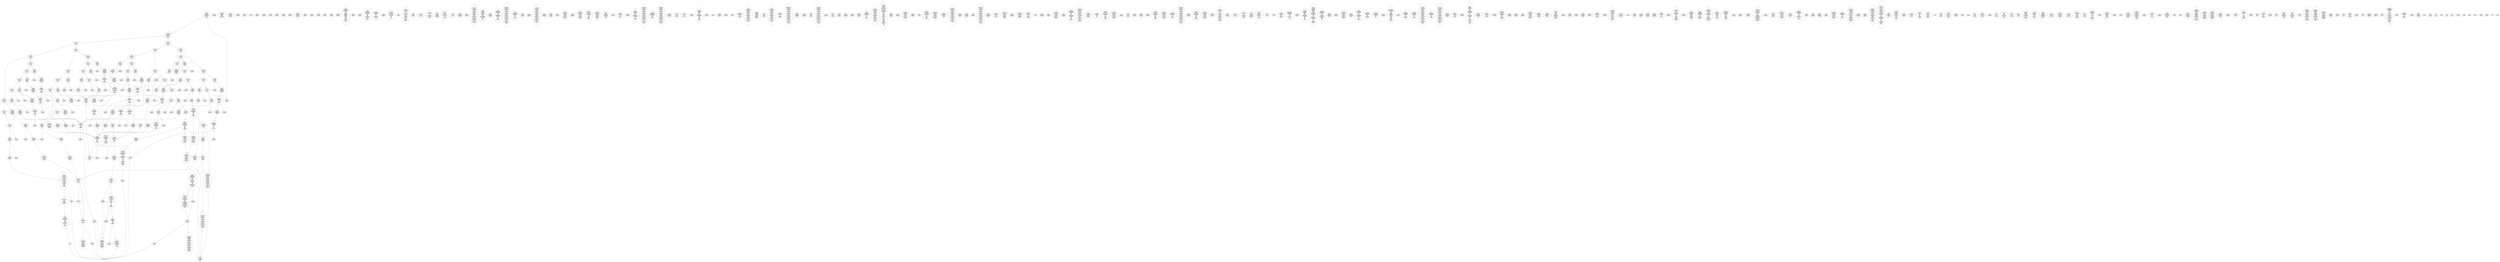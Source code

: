 /* Generated by GvGen v.1.0 (https://www.github.com/stricaud/gvgen) */

digraph G {
compound=true;
   node1 [label="[anywhere]"];
   node2 [label="# 0x0
PUSHX Data
PUSHX Data
MSTORE
PUSHX LogicData
CALLDATASIZE
LT
PUSHX Data
JUMPI
"];
   node3 [label="# 0xd
PUSHX Data
CALLDATALOAD
PUSHX BitData
SHR
PUSHX LogicData
GT
PUSHX Data
JUMPI
"];
   node4 [label="# 0x1e
PUSHX LogicData
GT
PUSHX Data
JUMPI
"];
   node5 [label="# 0x29
PUSHX LogicData
GT
PUSHX Data
JUMPI
"];
   node6 [label="# 0x34
PUSHX LogicData
EQ
PUSHX Data
JUMPI
"];
   node7 [label="# 0x3f
PUSHX LogicData
EQ
PUSHX Data
JUMPI
"];
   node8 [label="# 0x4a
PUSHX LogicData
EQ
PUSHX Data
JUMPI
"];
   node9 [label="# 0x55
PUSHX LogicData
EQ
PUSHX Data
JUMPI
"];
   node10 [label="# 0x60
PUSHX Data
REVERT
"];
   node11 [label="# 0x64
JUMPDEST
PUSHX LogicData
EQ
PUSHX Data
JUMPI
"];
   node12 [label="# 0x70
PUSHX LogicData
EQ
PUSHX Data
JUMPI
"];
   node13 [label="# 0x7b
PUSHX LogicData
EQ
PUSHX Data
JUMPI
"];
   node14 [label="# 0x86
PUSHX LogicData
EQ
PUSHX Data
JUMPI
"];
   node15 [label="# 0x91
PUSHX Data
REVERT
"];
   node16 [label="# 0x95
JUMPDEST
PUSHX LogicData
GT
PUSHX Data
JUMPI
"];
   node17 [label="# 0xa1
PUSHX LogicData
EQ
PUSHX Data
JUMPI
"];
   node18 [label="# 0xac
PUSHX LogicData
EQ
PUSHX Data
JUMPI
"];
   node19 [label="# 0xb7
PUSHX LogicData
EQ
PUSHX Data
JUMPI
"];
   node20 [label="# 0xc2
PUSHX LogicData
EQ
PUSHX Data
JUMPI
"];
   node21 [label="# 0xcd
PUSHX Data
REVERT
"];
   node22 [label="# 0xd1
JUMPDEST
PUSHX LogicData
EQ
PUSHX Data
JUMPI
"];
   node23 [label="# 0xdd
PUSHX LogicData
EQ
PUSHX Data
JUMPI
"];
   node24 [label="# 0xe8
PUSHX LogicData
EQ
PUSHX Data
JUMPI
"];
   node25 [label="# 0xf3
PUSHX Data
REVERT
"];
   node26 [label="# 0xf7
JUMPDEST
PUSHX LogicData
GT
PUSHX Data
JUMPI
"];
   node27 [label="# 0x103
PUSHX LogicData
GT
PUSHX Data
JUMPI
"];
   node28 [label="# 0x10e
PUSHX LogicData
EQ
PUSHX Data
JUMPI
"];
   node29 [label="# 0x119
PUSHX LogicData
EQ
PUSHX Data
JUMPI
"];
   node30 [label="# 0x124
PUSHX LogicData
EQ
PUSHX Data
JUMPI
"];
   node31 [label="# 0x12f
PUSHX LogicData
EQ
PUSHX Data
JUMPI
"];
   node32 [label="# 0x13a
PUSHX Data
REVERT
"];
   node33 [label="# 0x13e
JUMPDEST
PUSHX LogicData
EQ
PUSHX Data
JUMPI
"];
   node34 [label="# 0x14a
PUSHX LogicData
EQ
PUSHX Data
JUMPI
"];
   node35 [label="# 0x155
PUSHX LogicData
EQ
PUSHX Data
JUMPI
"];
   node36 [label="# 0x160
PUSHX Data
REVERT
"];
   node37 [label="# 0x164
JUMPDEST
PUSHX LogicData
GT
PUSHX Data
JUMPI
"];
   node38 [label="# 0x170
PUSHX LogicData
EQ
PUSHX Data
JUMPI
"];
   node39 [label="# 0x17b
PUSHX LogicData
EQ
PUSHX Data
JUMPI
"];
   node40 [label="# 0x186
PUSHX LogicData
EQ
PUSHX Data
JUMPI
"];
   node41 [label="# 0x191
PUSHX LogicData
EQ
PUSHX Data
JUMPI
"];
   node42 [label="# 0x19c
PUSHX Data
REVERT
"];
   node43 [label="# 0x1a0
JUMPDEST
PUSHX LogicData
EQ
PUSHX Data
JUMPI
"];
   node44 [label="# 0x1ac
PUSHX LogicData
EQ
PUSHX Data
JUMPI
"];
   node45 [label="# 0x1b7
PUSHX LogicData
EQ
PUSHX Data
JUMPI
"];
   node46 [label="# 0x1c2
JUMPDEST
PUSHX Data
REVERT
"];
   node47 [label="# 0x1c7
JUMPDEST
CALLVALUE
ISZERO
PUSHX Data
JUMPI
"];
   node48 [label="# 0x1cf
PUSHX Data
REVERT
"];
   node49 [label="# 0x1d3
JUMPDEST
PUSHX Data
PUSHX Data
CALLDATASIZE
PUSHX Data
PUSHX Data
JUMP
"];
   node50 [label="# 0x1e2
JUMPDEST
PUSHX Data
JUMP
"];
   node51 [label="# 0x1e7
JUMPDEST
PUSHX MemData
MLOAD
ISZERO
ISZERO
MSTORE
PUSHX ArithData
ADD
"];
   node52 [label="# 0x1f3
JUMPDEST
PUSHX MemData
MLOAD
SUB
RETURN
"];
   node53 [label="# 0x1fc
JUMPDEST
CALLVALUE
ISZERO
PUSHX Data
JUMPI
"];
   node54 [label="# 0x204
PUSHX Data
REVERT
"];
   node55 [label="# 0x208
JUMPDEST
PUSHX Data
PUSHX Data
JUMP
"];
   node56 [label="# 0x211
JUMPDEST
PUSHX MemData
MLOAD
PUSHX Data
PUSHX Data
JUMP
"];
   node57 [label="# 0x21e
JUMPDEST
CALLVALUE
ISZERO
PUSHX Data
JUMPI
"];
   node58 [label="# 0x226
PUSHX Data
REVERT
"];
   node59 [label="# 0x22a
JUMPDEST
PUSHX Data
PUSHX Data
CALLDATASIZE
PUSHX Data
PUSHX Data
JUMP
"];
   node60 [label="# 0x239
JUMPDEST
PUSHX Data
JUMP
"];
   node61 [label="# 0x23e
JUMPDEST
PUSHX MemData
MLOAD
PUSHX ArithData
PUSHX BitData
PUSHX BitData
SHL
SUB
AND
MSTORE
PUSHX ArithData
ADD
PUSHX Data
JUMP
"];
   node62 [label="# 0x256
JUMPDEST
CALLVALUE
ISZERO
PUSHX Data
JUMPI
"];
   node63 [label="# 0x25e
PUSHX Data
REVERT
"];
   node64 [label="# 0x262
JUMPDEST
PUSHX Data
PUSHX Data
CALLDATASIZE
PUSHX Data
PUSHX Data
JUMP
"];
   node65 [label="# 0x271
JUMPDEST
PUSHX Data
JUMP
"];
   node66 [label="# 0x276
JUMPDEST
STOP
"];
   node67 [label="# 0x278
JUMPDEST
CALLVALUE
ISZERO
PUSHX Data
JUMPI
"];
   node68 [label="# 0x280
PUSHX Data
REVERT
"];
   node69 [label="# 0x284
JUMPDEST
PUSHX StorData
SLOAD
"];
   node70 [label="# 0x289
JUMPDEST
PUSHX MemData
MLOAD
MSTORE
PUSHX ArithData
ADD
PUSHX Data
JUMP
"];
   node71 [label="# 0x297
JUMPDEST
CALLVALUE
ISZERO
PUSHX Data
JUMPI
"];
   node72 [label="# 0x29f
PUSHX Data
REVERT
"];
   node73 [label="# 0x2a3
JUMPDEST
PUSHX Data
PUSHX Data
CALLDATASIZE
PUSHX Data
PUSHX Data
JUMP
"];
   node74 [label="# 0x2b2
JUMPDEST
PUSHX Data
JUMP
"];
   node75 [label="# 0x2b7
JUMPDEST
CALLVALUE
ISZERO
PUSHX Data
JUMPI
"];
   node76 [label="# 0x2bf
PUSHX Data
REVERT
"];
   node77 [label="# 0x2c3
JUMPDEST
PUSHX Data
PUSHX Data
JUMP
"];
   node78 [label="# 0x2cc
JUMPDEST
CALLVALUE
ISZERO
PUSHX Data
JUMPI
"];
   node79 [label="# 0x2d4
PUSHX Data
REVERT
"];
   node80 [label="# 0x2d8
JUMPDEST
PUSHX Data
PUSHX StorData
SLOAD
JUMP
"];
   node81 [label="# 0x2e2
JUMPDEST
CALLVALUE
ISZERO
PUSHX Data
JUMPI
"];
   node82 [label="# 0x2ea
PUSHX Data
REVERT
"];
   node83 [label="# 0x2ee
JUMPDEST
PUSHX Data
PUSHX Data
CALLDATASIZE
PUSHX Data
PUSHX Data
JUMP
"];
   node84 [label="# 0x2fd
JUMPDEST
PUSHX Data
JUMP
"];
   node85 [label="# 0x302
JUMPDEST
CALLVALUE
ISZERO
PUSHX Data
JUMPI
"];
   node86 [label="# 0x30a
PUSHX Data
REVERT
"];
   node87 [label="# 0x30e
JUMPDEST
PUSHX Data
PUSHX Data
CALLDATASIZE
PUSHX Data
PUSHX Data
JUMP
"];
   node88 [label="# 0x31d
JUMPDEST
PUSHX Data
JUMP
"];
   node89 [label="# 0x322
JUMPDEST
CALLVALUE
ISZERO
PUSHX Data
JUMPI
"];
   node90 [label="# 0x32a
PUSHX Data
REVERT
"];
   node91 [label="# 0x32e
JUMPDEST
PUSHX Data
PUSHX Data
CALLDATASIZE
PUSHX Data
PUSHX Data
JUMP
"];
   node92 [label="# 0x33d
JUMPDEST
PUSHX Data
JUMP
"];
   node93 [label="# 0x342
JUMPDEST
CALLVALUE
ISZERO
PUSHX Data
JUMPI
"];
   node94 [label="# 0x34a
PUSHX Data
REVERT
"];
   node95 [label="# 0x34e
JUMPDEST
PUSHX Data
PUSHX Data
CALLDATASIZE
PUSHX Data
PUSHX Data
JUMP
"];
   node96 [label="# 0x35d
JUMPDEST
PUSHX Data
JUMP
"];
   node97 [label="# 0x362
JUMPDEST
CALLVALUE
ISZERO
PUSHX Data
JUMPI
"];
   node98 [label="# 0x36a
PUSHX Data
REVERT
"];
   node99 [label="# 0x36e
JUMPDEST
PUSHX Data
PUSHX Data
JUMP
"];
   node100 [label="# 0x377
JUMPDEST
CALLVALUE
ISZERO
PUSHX Data
JUMPI
"];
   node101 [label="# 0x37f
PUSHX Data
REVERT
"];
   node102 [label="# 0x383
JUMPDEST
PUSHX StorData
SLOAD
PUSHX ArithData
PUSHX BitData
PUSHX BitData
SHL
SUB
AND
PUSHX Data
JUMP
"];
   node103 [label="# 0x395
JUMPDEST
PUSHX Data
PUSHX Data
CALLDATASIZE
PUSHX Data
PUSHX Data
JUMP
"];
   node104 [label="# 0x3a3
JUMPDEST
PUSHX Data
JUMP
"];
   node105 [label="# 0x3a8
JUMPDEST
CALLVALUE
ISZERO
PUSHX Data
JUMPI
"];
   node106 [label="# 0x3b0
PUSHX Data
REVERT
"];
   node107 [label="# 0x3b4
JUMPDEST
PUSHX Data
PUSHX Data
JUMP
"];
   node108 [label="# 0x3bd
JUMPDEST
CALLVALUE
ISZERO
PUSHX Data
JUMPI
"];
   node109 [label="# 0x3c5
PUSHX Data
REVERT
"];
   node110 [label="# 0x3c9
JUMPDEST
PUSHX Data
PUSHX Data
JUMP
"];
   node111 [label="# 0x3d2
JUMPDEST
PUSHX MemData
MLOAD
PUSHX Data
PUSHX Data
JUMP
"];
   node112 [label="# 0x3df
JUMPDEST
CALLVALUE
ISZERO
PUSHX Data
JUMPI
"];
   node113 [label="# 0x3e7
PUSHX Data
REVERT
"];
   node114 [label="# 0x3eb
JUMPDEST
PUSHX Data
PUSHX Data
CALLDATASIZE
PUSHX Data
PUSHX Data
JUMP
"];
   node115 [label="# 0x3fa
JUMPDEST
PUSHX Data
JUMP
"];
   node116 [label="# 0x3ff
JUMPDEST
CALLVALUE
ISZERO
PUSHX Data
JUMPI
"];
   node117 [label="# 0x407
PUSHX Data
REVERT
"];
   node118 [label="# 0x40b
JUMPDEST
PUSHX Data
PUSHX Data
CALLDATASIZE
PUSHX Data
PUSHX Data
JUMP
"];
   node119 [label="# 0x41a
JUMPDEST
PUSHX Data
JUMP
"];
   node120 [label="# 0x41f
JUMPDEST
CALLVALUE
ISZERO
PUSHX Data
JUMPI
"];
   node121 [label="# 0x427
PUSHX Data
REVERT
"];
   node122 [label="# 0x42b
JUMPDEST
PUSHX Data
PUSHX Data
CALLDATASIZE
PUSHX Data
PUSHX Data
JUMP
"];
   node123 [label="# 0x43a
JUMPDEST
PUSHX Data
JUMP
"];
   node124 [label="# 0x43f
JUMPDEST
CALLVALUE
ISZERO
PUSHX Data
JUMPI
"];
   node125 [label="# 0x447
PUSHX Data
REVERT
"];
   node126 [label="# 0x44b
JUMPDEST
PUSHX Data
PUSHX Data
CALLDATASIZE
PUSHX Data
PUSHX Data
JUMP
"];
   node127 [label="# 0x45a
JUMPDEST
PUSHX Data
JUMP
"];
   node128 [label="# 0x45f
JUMPDEST
CALLVALUE
ISZERO
PUSHX Data
JUMPI
"];
   node129 [label="# 0x467
PUSHX Data
REVERT
"];
   node130 [label="# 0x46b
JUMPDEST
PUSHX Data
PUSHX Data
CALLDATASIZE
PUSHX Data
PUSHX Data
JUMP
"];
   node131 [label="# 0x47a
JUMPDEST
PUSHX Data
JUMP
"];
   node132 [label="# 0x47f
JUMPDEST
CALLVALUE
ISZERO
PUSHX Data
JUMPI
"];
   node133 [label="# 0x487
PUSHX Data
REVERT
"];
   node134 [label="# 0x48b
JUMPDEST
PUSHX Data
PUSHX Data
CALLDATASIZE
PUSHX Data
PUSHX Data
JUMP
"];
   node135 [label="# 0x49a
JUMPDEST
PUSHX Data
JUMP
"];
   node136 [label="# 0x49f
JUMPDEST
CALLVALUE
ISZERO
PUSHX Data
JUMPI
"];
   node137 [label="# 0x4a7
PUSHX Data
REVERT
"];
   node138 [label="# 0x4ab
JUMPDEST
PUSHX Data
PUSHX StorData
SLOAD
JUMP
"];
   node139 [label="# 0x4b5
JUMPDEST
CALLVALUE
ISZERO
PUSHX Data
JUMPI
"];
   node140 [label="# 0x4bd
PUSHX Data
REVERT
"];
   node141 [label="# 0x4c1
JUMPDEST
PUSHX Data
PUSHX Data
CALLDATASIZE
PUSHX Data
PUSHX Data
JUMP
"];
   node142 [label="# 0x4d0
JUMPDEST
PUSHX ArithData
PUSHX BitData
PUSHX BitData
SHL
SUB
AND
PUSHX Data
MSTORE
PUSHX Data
PUSHX Data
MSTORE
PUSHX Data
SHA3
AND
MSTORE
MSTORE
SHA3
SLOAD
PUSHX BitData
AND
JUMP
"];
   node143 [label="# 0x4fe
JUMPDEST
CALLVALUE
ISZERO
PUSHX Data
JUMPI
"];
   node144 [label="# 0x506
PUSHX Data
REVERT
"];
   node145 [label="# 0x50a
JUMPDEST
PUSHX Data
PUSHX Data
JUMP
"];
   node146 [label="# 0x514
JUMPDEST
CALLVALUE
ISZERO
PUSHX Data
JUMPI
"];
   node147 [label="# 0x51c
PUSHX Data
REVERT
"];
   node148 [label="# 0x520
JUMPDEST
PUSHX Data
PUSHX Data
CALLDATASIZE
PUSHX Data
PUSHX Data
JUMP
"];
   node149 [label="# 0x52f
JUMPDEST
PUSHX Data
JUMP
"];
   node150 [label="# 0x534
JUMPDEST
CALLVALUE
ISZERO
PUSHX Data
JUMPI
"];
   node151 [label="# 0x53c
PUSHX Data
REVERT
"];
   node152 [label="# 0x540
JUMPDEST
PUSHX Data
PUSHX Data
CALLDATASIZE
PUSHX Data
PUSHX Data
JUMP
"];
   node153 [label="# 0x54f
JUMPDEST
PUSHX Data
JUMP
"];
   node154 [label="# 0x554
JUMPDEST
CALLVALUE
ISZERO
PUSHX Data
JUMPI
"];
   node155 [label="# 0x55c
PUSHX Data
REVERT
"];
   node156 [label="# 0x560
JUMPDEST
PUSHX Data
PUSHX Data
JUMP
"];
   node157 [label="# 0x569
JUMPDEST
PUSHX Data
PUSHX ArithData
PUSHX BitData
PUSHX BitData
SHL
SUB
NOT
AND
PUSHX BitData
PUSHX BitData
SHL
EQ
PUSHX Data
JUMPI
"];
   node158 [label="# 0x585
PUSHX ArithData
PUSHX BitData
PUSHX BitData
SHL
SUB
NOT
AND
PUSHX BitData
PUSHX BitData
SHL
EQ
"];
   node159 [label="# 0x59a
JUMPDEST
PUSHX Data
JUMPI
"];
   node160 [label="# 0x5a0
PUSHX BitData
PUSHX BitData
SHL
PUSHX ArithData
PUSHX BitData
PUSHX BitData
SHL
SUB
NOT
AND
EQ
"];
   node161 [label="# 0x5b5
JUMPDEST
JUMP
"];
   node162 [label="# 0x5bb
JUMPDEST
PUSHX Data
PUSHX StorData
SLOAD
PUSHX Data
PUSHX Data
JUMP
"];
   node163 [label="# 0x5ca
JUMPDEST
PUSHX ArithData
ADD
PUSHX ArithData
DIV
MUL
PUSHX ArithData
ADD
PUSHX MemData
MLOAD
ADD
PUSHX Data
MSTORE
MSTORE
PUSHX ArithData
ADD
SLOAD
PUSHX Data
PUSHX Data
JUMP
"];
   node164 [label="# 0x5f6
JUMPDEST
ISZERO
PUSHX Data
JUMPI
"];
   node165 [label="# 0x5fd
PUSHX LogicData
LT
PUSHX Data
JUMPI
"];
   node166 [label="# 0x605
PUSHX ArithData
SLOAD
DIV
MUL
MSTORE
PUSHX ArithData
ADD
PUSHX Data
JUMP
"];
   node167 [label="# 0x618
JUMPDEST
ADD
PUSHX Data
MSTORE
PUSHX Data
PUSHX Data
SHA3
"];
   node168 [label="# 0x626
JUMPDEST
SLOAD
MSTORE
PUSHX ArithData
ADD
PUSHX ArithData
ADD
GT
PUSHX Data
JUMPI
"];
   node169 [label="# 0x63a
SUB
PUSHX BitData
AND
ADD
"];
   node170 [label="# 0x643
JUMPDEST
JUMP
"];
   node171 [label="# 0x64d
JUMPDEST
PUSHX Data
PUSHX Data
PUSHX Data
JUMP
"];
   node172 [label="# 0x658
JUMPDEST
PUSHX Data
JUMPI
"];
   node173 [label="# 0x65d
PUSHX MemData
MLOAD
PUSHX BitData
PUSHX BitData
SHL
MSTORE
PUSHX Data
PUSHX ArithData
ADD
MSTORE
PUSHX Data
PUSHX ArithData
ADD
MSTORE
PUSHX Data
PUSHX ArithData
ADD
MSTORE
PUSHX BitData
PUSHX BitData
SHL
PUSHX ArithData
ADD
MSTORE
PUSHX ArithData
ADD
"];
   node174 [label="# 0x6b5
JUMPDEST
PUSHX MemData
MLOAD
SUB
REVERT
"];
   node175 [label="# 0x6be
JUMPDEST
PUSHX Data
MSTORE
PUSHX Data
PUSHX Data
MSTORE
PUSHX Data
SHA3
SLOAD
PUSHX ArithData
PUSHX BitData
PUSHX BitData
SHL
SUB
AND
JUMP
"];
   node176 [label="# 0x6da
JUMPDEST
PUSHX Data
PUSHX Data
PUSHX Data
JUMP
"];
   node177 [label="# 0x6e5
JUMPDEST
PUSHX ArithData
PUSHX BitData
PUSHX BitData
SHL
SUB
AND
PUSHX ArithData
PUSHX BitData
PUSHX BitData
SHL
SUB
AND
SUB
PUSHX Data
JUMPI
"];
   node178 [label="# 0x701
PUSHX MemData
MLOAD
PUSHX BitData
PUSHX BitData
SHL
MSTORE
PUSHX Data
PUSHX ArithData
ADD
MSTORE
PUSHX Data
PUSHX ArithData
ADD
MSTORE
PUSHX Data
PUSHX ArithData
ADD
MSTORE
PUSHX BitData
PUSHX BitData
SHL
PUSHX ArithData
ADD
MSTORE
PUSHX ArithData
ADD
PUSHX Data
JUMP
"];
   node179 [label="# 0x752
JUMPDEST
CALLER
PUSHX ArithData
PUSHX BitData
PUSHX BitData
SHL
SUB
AND
EQ
PUSHX Data
JUMPI
"];
   node180 [label="# 0x764
PUSHX Data
CALLER
PUSHX Data
JUMP
"];
   node181 [label="# 0x76e
JUMPDEST
PUSHX Data
JUMPI
"];
   node182 [label="# 0x773
PUSHX MemData
MLOAD
PUSHX BitData
PUSHX BitData
SHL
MSTORE
PUSHX Data
PUSHX ArithData
ADD
MSTORE
PUSHX Data
PUSHX ArithData
ADD
MSTORE
PUSHX Data
PUSHX ArithData
ADD
MSTORE
PUSHX Data
PUSHX ArithData
ADD
MSTORE
PUSHX ArithData
ADD
PUSHX Data
JUMP
"];
   node183 [label="# 0x7e0
JUMPDEST
PUSHX Data
PUSHX Data
JUMP
"];
   node184 [label="# 0x7ea
JUMPDEST
JUMP
"];
   node185 [label="# 0x7ef
JUMPDEST
PUSHX Data
CALLER
PUSHX Data
JUMP
"];
   node186 [label="# 0x7f9
JUMPDEST
PUSHX Data
JUMPI
"];
   node187 [label="# 0x7fe
PUSHX MemData
MLOAD
PUSHX BitData
PUSHX BitData
SHL
MSTORE
PUSHX ArithData
ADD
PUSHX Data
PUSHX Data
JUMP
"];
   node188 [label="# 0x815
JUMPDEST
PUSHX Data
PUSHX Data
JUMP
"];
   node189 [label="# 0x820
JUMPDEST
PUSHX StorData
SLOAD
PUSHX ArithData
PUSHX BitData
PUSHX BitData
SHL
SUB
AND
CALLER
EQ
PUSHX Data
JUMPI
"];
   node190 [label="# 0x833
PUSHX MemData
MLOAD
PUSHX BitData
PUSHX BitData
SHL
MSTORE
PUSHX ArithData
ADD
PUSHX Data
PUSHX Data
JUMP
"];
   node191 [label="# 0x84a
JUMPDEST
PUSHX LogicData
SELFBALANCE
GT
PUSHX Data
JUMPI
"];
   node192 [label="# 0x853
PUSHX MemData
MLOAD
PUSHX BitData
PUSHX BitData
SHL
MSTORE
PUSHX Data
PUSHX ArithData
ADD
MSTORE
PUSHX Data
PUSHX ArithData
ADD
MSTORE
PUSHX BitData
PUSHX BitData
SHL
PUSHX ArithData
ADD
MSTORE
PUSHX ArithData
ADD
PUSHX Data
JUMP
"];
   node193 [label="# 0x891
JUMPDEST
PUSHX Data
CALLER
SELFBALANCE
PUSHX Data
JUMP
"];
   node194 [label="# 0x89b
JUMPDEST
JUMP
"];
   node195 [label="# 0x89d
JUMPDEST
PUSHX Data
PUSHX MemData
MLOAD
PUSHX ArithData
ADD
PUSHX Data
MSTORE
PUSHX Data
MSTORE
PUSHX Data
JUMP
"];
   node196 [label="# 0x8b8
JUMPDEST
PUSHX StorData
SLOAD
PUSHX ArithData
PUSHX BitData
PUSHX BitData
SHL
SUB
AND
CALLER
EQ
PUSHX Data
JUMPI
"];
   node197 [label="# 0x8cb
PUSHX MemData
MLOAD
PUSHX BitData
PUSHX BitData
SHL
MSTORE
PUSHX ArithData
ADD
PUSHX Data
PUSHX Data
JUMP
"];
   node198 [label="# 0x8e2
JUMPDEST
MLOAD
PUSHX Data
PUSHX Data
PUSHX ArithData
ADD
PUSHX Data
JUMP
"];
   node199 [label="# 0x8f5
JUMPDEST
JUMP
"];
   node200 [label="# 0x8f9
JUMPDEST
PUSHX Data
PUSHX StorData
SLOAD
LT
PUSHX Data
JUMPI
"];
   node201 [label="# 0x908
PUSHX Data
PUSHX Data
JUMP
"];
   node202 [label="# 0x90f
JUMPDEST
PUSHX Data
MSTORE
PUSHX Data
SHA3
ADD
SLOAD
PUSHX ArithData
PUSHX BitData
PUSHX BitData
SHL
SUB
AND
PUSHX Data
JUMPI
"];
   node203 [label="# 0x92c
PUSHX MemData
MLOAD
PUSHX BitData
PUSHX BitData
SHL
MSTORE
PUSHX Data
PUSHX ArithData
ADD
MSTORE
PUSHX Data
PUSHX ArithData
ADD
MSTORE
PUSHX Data
PUSHX ArithData
ADD
MSTORE
PUSHX BitData
PUSHX BitData
SHL
PUSHX ArithData
ADD
MSTORE
PUSHX ArithData
ADD
PUSHX Data
JUMP
"];
   node204 [label="# 0x985
JUMPDEST
PUSHX Data
PUSHX ArithData
PUSHX BitData
PUSHX BitData
SHL
SUB
AND
PUSHX Data
JUMPI
"];
   node205 [label="# 0x996
PUSHX MemData
MLOAD
PUSHX BitData
PUSHX BitData
SHL
MSTORE
PUSHX Data
PUSHX ArithData
ADD
MSTORE
PUSHX Data
PUSHX ArithData
ADD
MSTORE
PUSHX Data
PUSHX ArithData
ADD
MSTORE
PUSHX BitData
PUSHX BitData
SHL
PUSHX ArithData
ADD
MSTORE
PUSHX ArithData
ADD
PUSHX Data
JUMP
"];
   node206 [label="# 0x9f0
JUMPDEST
PUSHX StorData
SLOAD
PUSHX Data
"];
   node207 [label="# 0x9f8
JUMPDEST
LT
ISZERO
PUSHX Data
JUMPI
"];
   node208 [label="# 0xa01
PUSHX StorData
SLOAD
LT
PUSHX Data
JUMPI
"];
   node209 [label="# 0xa0c
PUSHX Data
PUSHX Data
JUMP
"];
   node210 [label="# 0xa13
JUMPDEST
PUSHX Data
MSTORE
PUSHX Data
SHA3
ADD
SLOAD
PUSHX ArithData
PUSHX BitData
PUSHX BitData
SHL
SUB
AND
AND
SUB
PUSHX Data
JUMPI
"];
   node211 [label="# 0xa33
PUSHX Data
PUSHX Data
JUMP
"];
   node212 [label="# 0xa3b
JUMPDEST
"];
   node213 [label="# 0xa3e
JUMPDEST
PUSHX Data
PUSHX Data
JUMP
"];
   node214 [label="# 0xa47
JUMPDEST
PUSHX Data
JUMP
"];
   node215 [label="# 0xa4e
JUMPDEST
JUMP
"];
   node216 [label="# 0xa57
JUMPDEST
PUSHX StorData
SLOAD
PUSHX ArithData
PUSHX BitData
PUSHX BitData
SHL
SUB
AND
CALLER
EQ
PUSHX Data
JUMPI
"];
   node217 [label="# 0xa6a
PUSHX MemData
MLOAD
PUSHX BitData
PUSHX BitData
SHL
MSTORE
PUSHX ArithData
ADD
PUSHX Data
PUSHX Data
JUMP
"];
   node218 [label="# 0xa81
JUMPDEST
PUSHX Data
PUSHX Data
PUSHX Data
JUMP
"];
   node219 [label="# 0xa8b
JUMPDEST
PUSHX ArithData
PUSHX StorData
SLOAD
SUB
PUSHX Data
JUMPI
"];
   node220 [label="# 0xa96
PUSHX MemData
MLOAD
PUSHX BitData
PUSHX BitData
SHL
MSTORE
PUSHX Data
PUSHX ArithData
ADD
MSTORE
PUSHX Data
PUSHX ArithData
ADD
MSTORE
PUSHX Data
PUSHX ArithData
ADD
MSTORE
PUSHX ArithData
ADD
PUSHX Data
JUMP
"];
   node221 [label="# 0xadd
JUMPDEST
PUSHX Data
PUSHX Data
SSTORE
PUSHX StorData
SLOAD
CALLVALUE
PUSHX Data
PUSHX Data
JUMP
"];
   node222 [label="# 0xaf2
JUMPDEST
GT
ISZERO
PUSHX Data
JUMPI
"];
   node223 [label="# 0xaf9
PUSHX MemData
MLOAD
PUSHX BitData
PUSHX BitData
SHL
MSTORE
PUSHX Data
PUSHX ArithData
ADD
MSTORE
PUSHX Data
PUSHX ArithData
ADD
MSTORE
PUSHX Data
PUSHX ArithData
ADD
MSTORE
PUSHX ArithData
ADD
PUSHX Data
JUMP
"];
   node224 [label="# 0xb40
JUMPDEST
PUSHX StorData
SLOAD
GT
ISZERO
PUSHX Data
JUMPI
"];
   node225 [label="# 0xb4b
PUSHX MemData
MLOAD
PUSHX BitData
PUSHX BitData
SHL
MSTORE
PUSHX Data
PUSHX ArithData
ADD
MSTORE
PUSHX Data
PUSHX ArithData
ADD
MSTORE
PUSHX Data
PUSHX ArithData
ADD
MSTORE
PUSHX BitData
PUSHX BitData
SHL
PUSHX ArithData
ADD
MSTORE
PUSHX ArithData
ADD
PUSHX Data
JUMP
"];
   node226 [label="# 0xba4
JUMPDEST
PUSHX Data
PUSHX Data
PUSHX StorData
SLOAD
JUMP
"];
   node227 [label="# 0xbb1
JUMPDEST
PUSHX Data
PUSHX Data
JUMP
"];
   node228 [label="# 0xbbb
JUMPDEST
GT
ISZERO
PUSHX Data
JUMPI
"];
   node229 [label="# 0xbc2
PUSHX MemData
MLOAD
PUSHX BitData
PUSHX BitData
SHL
MSTORE
PUSHX Data
PUSHX ArithData
ADD
MSTORE
PUSHX Data
PUSHX ArithData
ADD
MSTORE
PUSHX Data
PUSHX ArithData
ADD
MSTORE
PUSHX BitData
PUSHX BitData
SHL
PUSHX ArithData
ADD
MSTORE
PUSHX ArithData
ADD
PUSHX Data
JUMP
"];
   node230 [label="# 0xc1b
JUMPDEST
PUSHX Data
"];
   node231 [label="# 0xc1e
JUMPDEST
LT
ISZERO
PUSHX Data
JUMPI
"];
   node232 [label="# 0xc27
PUSHX Data
CALLER
PUSHX Data
JUMP
"];
   node233 [label="# 0xc2f
JUMPDEST
PUSHX Data
PUSHX Data
JUMP
"];
   node234 [label="# 0xc39
JUMPDEST
PUSHX Data
JUMP
"];
   node235 [label="# 0xc41
JUMPDEST
PUSHX Data
PUSHX Data
SSTORE
JUMP
"];
   node236 [label="# 0xc4a
JUMPDEST
PUSHX Data
PUSHX StorData
SLOAD
PUSHX Data
PUSHX Data
JUMP
"];
   node237 [label="# 0xc59
JUMPDEST
PUSHX Data
PUSHX StorData
SLOAD
PUSHX ArithData
MUL
PUSHX ArithData
ADD
PUSHX MemData
MLOAD
ADD
PUSHX Data
MSTORE
MSTORE
PUSHX ArithData
ADD
SLOAD
ISZERO
PUSHX Data
JUMPI
"];
   node238 [label="# 0xc83
PUSHX ArithData
MUL
ADD
PUSHX Data
MSTORE
PUSHX Data
PUSHX Data
SHA3
"];
   node239 [label="# 0xc93
JUMPDEST
SLOAD
PUSHX ArithData
PUSHX BitData
PUSHX BitData
SHL
SUB
AND
MSTORE
PUSHX ArithData
ADD
PUSHX ArithData
ADD
GT
PUSHX Data
JUMPI
"];
   node240 [label="# 0xcb1
JUMP
"];
   node241 [label="# 0xcba
JUMPDEST
CALLER
PUSHX ArithData
PUSHX BitData
PUSHX BitData
SHL
SUB
AND
SUB
PUSHX Data
JUMPI
"];
   node242 [label="# 0xccb
PUSHX MemData
MLOAD
PUSHX BitData
PUSHX BitData
SHL
MSTORE
PUSHX Data
PUSHX ArithData
ADD
MSTORE
PUSHX Data
PUSHX ArithData
ADD
MSTORE
PUSHX Data
PUSHX ArithData
ADD
MSTORE
PUSHX ArithData
ADD
PUSHX Data
JUMP
"];
   node243 [label="# 0xd12
JUMPDEST
CALLER
PUSHX Data
MSTORE
PUSHX Data
PUSHX ArithData
MSTORE
PUSHX MemData
SHA3
PUSHX ArithData
PUSHX BitData
PUSHX BitData
SHL
SUB
AND
MSTORE
MSTORE
SHA3
SLOAD
PUSHX BitData
NOT
AND
ISZERO
ISZERO
OR
SSTORE
MLOAD
MSTORE
PUSHX Data
ADD
PUSHX MemData
MLOAD
SUB
LOGX
JUMP
"];
   node244 [label="# 0xd7e
JUMPDEST
PUSHX Data
CALLER
PUSHX Data
JUMP
"];
   node245 [label="# 0xd88
JUMPDEST
PUSHX Data
JUMPI
"];
   node246 [label="# 0xd8d
PUSHX MemData
MLOAD
PUSHX BitData
PUSHX BitData
SHL
MSTORE
PUSHX ArithData
ADD
PUSHX Data
PUSHX Data
JUMP
"];
   node247 [label="# 0xda4
JUMPDEST
PUSHX Data
PUSHX Data
JUMP
"];
   node248 [label="# 0xdb0
JUMPDEST
JUMP
"];
   node249 [label="# 0xdb6
JUMPDEST
PUSHX StorData
SLOAD
PUSHX ArithData
PUSHX BitData
PUSHX BitData
SHL
SUB
AND
CALLER
EQ
PUSHX Data
JUMPI
"];
   node250 [label="# 0xdc9
PUSHX MemData
MLOAD
PUSHX BitData
PUSHX BitData
SHL
MSTORE
PUSHX ArithData
ADD
PUSHX Data
PUSHX Data
JUMP
"];
   node251 [label="# 0xde0
JUMPDEST
PUSHX LogicData
SELFBALANCE
GT
PUSHX Data
JUMPI
"];
   node252 [label="# 0xde9
PUSHX MemData
MLOAD
PUSHX BitData
PUSHX BitData
SHL
MSTORE
PUSHX Data
PUSHX ArithData
ADD
MSTORE
PUSHX Data
PUSHX ArithData
ADD
MSTORE
PUSHX BitData
PUSHX BitData
SHL
PUSHX ArithData
ADD
MSTORE
PUSHX ArithData
ADD
PUSHX Data
JUMP
"];
   node253 [label="# 0xe27
JUMPDEST
PUSHX Data
PUSHX Data
JUMP
"];
   node254 [label="# 0xe31
JUMPDEST
PUSHX Data
PUSHX Data
PUSHX Data
JUMP
"];
   node255 [label="# 0xe3c
JUMPDEST
PUSHX Data
JUMPI
"];
   node256 [label="# 0xe41
PUSHX MemData
MLOAD
PUSHX BitData
PUSHX BitData
SHL
MSTORE
PUSHX Data
PUSHX ArithData
ADD
MSTORE
PUSHX Data
PUSHX ArithData
ADD
MSTORE
PUSHX Data
PUSHX ArithData
ADD
MSTORE
PUSHX BitData
PUSHX BitData
SHL
PUSHX ArithData
ADD
MSTORE
PUSHX ArithData
ADD
PUSHX Data
JUMP
"];
   node257 [label="# 0xe92
JUMPDEST
PUSHX Data
PUSHX Data
PUSHX Data
JUMP
"];
   node258 [label="# 0xe9c
JUMPDEST
PUSHX LogicData
MLOAD
GT
PUSHX Data
JUMPI
"];
   node259 [label="# 0xea8
PUSHX MemData
MLOAD
PUSHX ArithData
ADD
PUSHX Data
MSTORE
PUSHX Data
MSTORE
PUSHX Data
JUMP
"];
   node260 [label="# 0xebc
JUMPDEST
PUSHX Data
PUSHX Data
JUMP
"];
   node261 [label="# 0xec6
JUMPDEST
PUSHX MemData
MLOAD
PUSHX ArithData
ADD
PUSHX Data
PUSHX Data
JUMP
"];
   node262 [label="# 0xed7
JUMPDEST
PUSHX MemData
MLOAD
PUSHX ArithData
SUB
SUB
MSTORE
PUSHX Data
MSTORE
"];
   node263 [label="# 0xee7
JUMPDEST
JUMP
"];
   node264 [label="# 0xeee
JUMPDEST
PUSHX Data
PUSHX Data
JUMP
"];
   node265 [label="# 0xef7
JUMPDEST
PUSHX Data
JUMPI
"];
   node266 [label="# 0xefc
PUSHX MemData
MLOAD
PUSHX BitData
PUSHX BitData
SHL
MSTORE
PUSHX ArithData
ADD
PUSHX Data
PUSHX Data
JUMP
"];
   node267 [label="# 0xf13
JUMPDEST
PUSHX Data
PUSHX Data
JUMP
"];
   node268 [label="# 0xf1c
JUMPDEST
PUSHX ArithData
PUSHX BitData
PUSHX BitData
SHL
SUB
AND
CALLER
PUSHX ArithData
PUSHX BitData
PUSHX BitData
SHL
SUB
AND
EQ
PUSHX Data
JUMPI
"];
   node269 [label="# 0xf35
PUSHX MemData
MLOAD
PUSHX BitData
PUSHX BitData
SHL
MSTORE
PUSHX Data
PUSHX ArithData
ADD
MSTORE
PUSHX Data
PUSHX ArithData
ADD
MSTORE
PUSHX Data
PUSHX ArithData
ADD
MSTORE
PUSHX ArithData
ADD
PUSHX Data
JUMP
"];
   node270 [label="# 0xf7c
JUMPDEST
PUSHX Data
PUSHX MemData
MLOAD
PUSHX Data
PUSHX Data
JUMP
"];
   node271 [label="# 0xfac
JUMPDEST
PUSHX MemData
MLOAD
SUB
LOGX
JUMP
"];
   node272 [label="# 0xfb8
JUMPDEST
PUSHX StorData
SLOAD
PUSHX ArithData
PUSHX BitData
PUSHX BitData
SHL
SUB
AND
CALLER
EQ
PUSHX Data
JUMPI
"];
   node273 [label="# 0xfcb
PUSHX MemData
MLOAD
PUSHX BitData
PUSHX BitData
SHL
MSTORE
PUSHX ArithData
ADD
PUSHX Data
PUSHX Data
JUMP
"];
   node274 [label="# 0xfe2
JUMPDEST
PUSHX Data
"];
   node275 [label="# 0xfe5
JUMPDEST
LT
ISZERO
PUSHX Data
JUMPI
"];
   node276 [label="# 0xfee
PUSHX Data
PUSHX Data
JUMP
"];
   node277 [label="# 0xff6
JUMPDEST
PUSHX Data
PUSHX Data
JUMP
"];
   node278 [label="# 0x1000
JUMPDEST
PUSHX Data
JUMP
"];
   node279 [label="# 0x1008
JUMPDEST
PUSHX StorData
SLOAD
PUSHX ArithData
PUSHX BitData
PUSHX BitData
SHL
SUB
AND
CALLER
EQ
PUSHX Data
JUMPI
"];
   node280 [label="# 0x101b
PUSHX MemData
MLOAD
PUSHX BitData
PUSHX BitData
SHL
MSTORE
PUSHX ArithData
ADD
PUSHX Data
PUSHX Data
JUMP
"];
   node281 [label="# 0x1032
JUMPDEST
PUSHX ArithData
PUSHX BitData
PUSHX BitData
SHL
SUB
AND
PUSHX Data
JUMPI
"];
   node282 [label="# 0x1041
PUSHX MemData
MLOAD
PUSHX BitData
PUSHX BitData
SHL
MSTORE
PUSHX Data
PUSHX ArithData
ADD
MSTORE
PUSHX Data
PUSHX ArithData
ADD
MSTORE
PUSHX Data
PUSHX ArithData
ADD
MSTORE
PUSHX BitData
PUSHX BitData
SHL
PUSHX ArithData
ADD
MSTORE
PUSHX ArithData
ADD
PUSHX Data
JUMP
"];
   node283 [label="# 0x1097
JUMPDEST
PUSHX Data
PUSHX Data
JUMP
"];
   node284 [label="# 0x10a0
JUMPDEST
JUMP
"];
   node285 [label="# 0x10a3
JUMPDEST
PUSHX StorData
SLOAD
PUSHX ArithData
PUSHX BitData
PUSHX BitData
SHL
SUB
AND
CALLER
EQ
PUSHX Data
JUMPI
"];
   node286 [label="# 0x10b6
PUSHX MemData
MLOAD
PUSHX BitData
PUSHX BitData
SHL
MSTORE
PUSHX ArithData
ADD
PUSHX Data
PUSHX Data
JUMP
"];
   node287 [label="# 0x10cd
JUMPDEST
PUSHX Data
SSTORE
JUMP
"];
   node288 [label="# 0x10d2
JUMPDEST
PUSHX StorData
SLOAD
PUSHX Data
PUSHX Data
JUMP
"];
   node289 [label="# 0x10df
JUMPDEST
PUSHX ArithData
ADD
PUSHX ArithData
DIV
MUL
PUSHX ArithData
ADD
PUSHX MemData
MLOAD
ADD
PUSHX Data
MSTORE
MSTORE
PUSHX ArithData
ADD
SLOAD
PUSHX Data
PUSHX Data
JUMP
"];
   node290 [label="# 0x110b
JUMPDEST
ISZERO
PUSHX Data
JUMPI
"];
   node291 [label="# 0x1112
PUSHX LogicData
LT
PUSHX Data
JUMPI
"];
   node292 [label="# 0x111a
PUSHX ArithData
SLOAD
DIV
MUL
MSTORE
PUSHX ArithData
ADD
PUSHX Data
JUMP
"];
   node293 [label="# 0x112d
JUMPDEST
ADD
PUSHX Data
MSTORE
PUSHX Data
PUSHX Data
SHA3
"];
   node294 [label="# 0x113b
JUMPDEST
SLOAD
MSTORE
PUSHX ArithData
ADD
PUSHX ArithData
ADD
GT
PUSHX Data
JUMPI
"];
   node295 [label="# 0x114f
SUB
PUSHX BitData
AND
ADD
"];
   node296 [label="# 0x1158
JUMPDEST
JUMP
"];
   node297 [label="# 0x1160
JUMPDEST
PUSHX StorData
SLOAD
PUSHX Data
LT
ISZERO
PUSHX Data
JUMPI
"];
   node298 [label="# 0x116f
PUSHX BitData
PUSHX ArithData
PUSHX BitData
PUSHX BitData
SHL
SUB
AND
PUSHX StorData
SLOAD
LT
PUSHX Data
JUMPI
"];
   node299 [label="# 0x1186
PUSHX Data
PUSHX Data
JUMP
"];
   node300 [label="# 0x118d
JUMPDEST
PUSHX Data
MSTORE
PUSHX Data
SHA3
ADD
SLOAD
PUSHX ArithData
PUSHX BitData
PUSHX BitData
SHL
SUB
AND
EQ
ISZERO
JUMP
"];
   node301 [label="# 0x11aa
JUMPDEST
PUSHX Data
MSTORE
PUSHX Data
PUSHX Data
MSTORE
PUSHX Data
SHA3
SLOAD
PUSHX ArithData
PUSHX BitData
PUSHX BitData
SHL
SUB
NOT
AND
PUSHX ArithData
PUSHX BitData
PUSHX BitData
SHL
SUB
AND
OR
SSTORE
PUSHX Data
PUSHX Data
JUMP
"];
   node302 [label="# 0x11df
JUMPDEST
PUSHX ArithData
PUSHX BitData
PUSHX BitData
SHL
SUB
AND
PUSHX Data
PUSHX MemData
MLOAD
PUSHX MemData
MLOAD
SUB
LOGX
JUMP
"];
   node303 [label="# 0x1218
JUMPDEST
PUSHX Data
PUSHX Data
PUSHX Data
JUMP
"];
   node304 [label="# 0x1223
JUMPDEST
PUSHX Data
JUMPI
"];
   node305 [label="# 0x1228
PUSHX MemData
MLOAD
PUSHX BitData
PUSHX BitData
SHL
MSTORE
PUSHX ArithData
ADD
PUSHX Data
PUSHX Data
JUMP
"];
   node306 [label="# 0x123f
JUMPDEST
PUSHX Data
PUSHX Data
PUSHX Data
JUMP
"];
   node307 [label="# 0x124a
JUMPDEST
PUSHX ArithData
PUSHX BitData
PUSHX BitData
SHL
SUB
AND
PUSHX ArithData
PUSHX BitData
PUSHX BitData
SHL
SUB
AND
EQ
PUSHX Data
JUMPI
"];
   node308 [label="# 0x1267
PUSHX ArithData
PUSHX BitData
PUSHX BitData
SHL
SUB
AND
PUSHX Data
PUSHX Data
JUMP
"];
   node309 [label="# 0x127a
JUMPDEST
PUSHX ArithData
PUSHX BitData
PUSHX BitData
SHL
SUB
AND
EQ
"];
   node310 [label="# 0x1285
JUMPDEST
PUSHX Data
JUMPI
"];
   node311 [label="# 0x128b
PUSHX ArithData
PUSHX BitData
PUSHX BitData
SHL
SUB
AND
PUSHX Data
MSTORE
PUSHX Data
PUSHX Data
MSTORE
PUSHX Data
SHA3
AND
MSTORE
MSTORE
SHA3
SLOAD
PUSHX BitData
AND
"];
   node312 [label="# 0x12b5
JUMPDEST
JUMP
"];
   node313 [label="# 0x12bd
JUMPDEST
PUSHX ArithData
PUSHX BitData
PUSHX BitData
SHL
SUB
AND
PUSHX Data
PUSHX Data
JUMP
"];
   node314 [label="# 0x12d0
JUMPDEST
PUSHX ArithData
PUSHX BitData
PUSHX BitData
SHL
SUB
AND
EQ
PUSHX Data
JUMPI
"];
   node315 [label="# 0x12df
PUSHX MemData
MLOAD
PUSHX BitData
PUSHX BitData
SHL
MSTORE
PUSHX Data
PUSHX ArithData
ADD
MSTORE
PUSHX Data
PUSHX ArithData
ADD
MSTORE
PUSHX Data
PUSHX ArithData
ADD
MSTORE
PUSHX BitData
PUSHX BitData
SHL
PUSHX ArithData
ADD
MSTORE
PUSHX ArithData
ADD
PUSHX Data
JUMP
"];
   node316 [label="# 0x1338
JUMPDEST
PUSHX ArithData
PUSHX BitData
PUSHX BitData
SHL
SUB
AND
PUSHX Data
JUMPI
"];
   node317 [label="# 0x1347
PUSHX MemData
MLOAD
PUSHX BitData
PUSHX BitData
SHL
MSTORE
PUSHX Data
PUSHX ArithData
ADD
MSTORE
PUSHX ArithData
ADD
MSTORE
PUSHX Data
PUSHX ArithData
ADD
MSTORE
PUSHX BitData
PUSHX BitData
SHL
PUSHX ArithData
ADD
MSTORE
PUSHX ArithData
ADD
PUSHX Data
JUMP
"];
   node318 [label="# 0x139a
JUMPDEST
PUSHX Data
PUSHX Data
PUSHX Data
JUMP
"];
   node319 [label="# 0x13a5
JUMPDEST
PUSHX StorData
SLOAD
LT
PUSHX Data
JUMPI
"];
   node320 [label="# 0x13b2
PUSHX Data
PUSHX Data
JUMP
"];
   node321 [label="# 0x13b9
JUMPDEST
PUSHX Data
MSTORE
PUSHX Data
SHA3
ADD
SLOAD
PUSHX ArithData
PUSHX BitData
PUSHX BitData
SHL
SUB
NOT
AND
PUSHX ArithData
PUSHX BitData
PUSHX BitData
SHL
SUB
AND
OR
SSTORE
PUSHX MemData
MLOAD
AND
AND
PUSHX Data
LOGX
JUMP
"];
   node322 [label="# 0x1413
JUMPDEST
SELFBALANCE
LT
ISZERO
PUSHX Data
JUMPI
"];
   node323 [label="# 0x141c
PUSHX MemData
MLOAD
PUSHX BitData
PUSHX BitData
SHL
MSTORE
PUSHX Data
PUSHX ArithData
ADD
MSTORE
PUSHX Data
PUSHX ArithData
ADD
MSTORE
PUSHX Data
PUSHX ArithData
ADD
MSTORE
PUSHX ArithData
ADD
PUSHX Data
JUMP
"];
   node324 [label="# 0x1463
JUMPDEST
PUSHX Data
PUSHX ArithData
PUSHX BitData
PUSHX BitData
SHL
SUB
AND
PUSHX MemData
MLOAD
PUSHX Data
PUSHX MemData
MLOAD
SUB
GAS
CALL
RETURNDATASIZE
PUSHX LogicData
EQ
PUSHX Data
JUMPI
"];
   node325 [label="# 0x148f
PUSHX MemData
MLOAD
PUSHX BitData
NOT
PUSHX ArithData
RETURNDATASIZE
ADD
AND
ADD
PUSHX Data
MSTORE
RETURNDATASIZE
MSTORE
RETURNDATASIZE
PUSHX Data
PUSHX ArithData
ADD
RETURNDATACOPY
PUSHX Data
JUMP
"];
   node326 [label="# 0x14b0
JUMPDEST
PUSHX Data
"];
   node327 [label="# 0x14b5
JUMPDEST
PUSHX Data
JUMPI
"];
   node328 [label="# 0x14bf
PUSHX MemData
MLOAD
PUSHX BitData
PUSHX BitData
SHL
MSTORE
PUSHX Data
PUSHX ArithData
ADD
MSTORE
PUSHX Data
PUSHX ArithData
ADD
MSTORE
PUSHX Data
PUSHX ArithData
ADD
MSTORE
PUSHX Data
PUSHX ArithData
ADD
MSTORE
PUSHX ArithData
ADD
PUSHX Data
JUMP
"];
   node329 [label="# 0x152c
JUMPDEST
PUSHX StorData
SLOAD
PUSHX ArithData
PUSHX BitData
PUSHX BitData
SHL
SUB
AND
PUSHX ArithData
PUSHX BitData
PUSHX BitData
SHL
SUB
NOT
AND
OR
SSTORE
PUSHX MemData
MLOAD
AND
PUSHX Data
PUSHX Data
LOGX
JUMP
"];
   node330 [label="# 0x157e
JUMPDEST
PUSHX Data
PUSHX Data
PUSHX StorData
SLOAD
JUMP
"];
   node331 [label="# 0x1589
JUMPDEST
PUSHX LogicData
LT
ISZERO
PUSHX Data
JUMPI
"];
   node332 [label="# 0x1596
PUSHX Data
PUSHX Data
JUMP
"];
   node333 [label="# 0x159f
JUMPDEST
PUSHX MemData
MLOAD
PUSHX ArithData
PUSHX BitData
PUSHX BitData
SHL
SUB
AND
PUSHX Data
PUSHX Data
LOGX
JUMP
"];
   node334 [label="# 0x15d9
JUMPDEST
PUSHX Data
PUSHX Data
JUMP
"];
   node335 [label="# 0x15e4
JUMPDEST
PUSHX Data
PUSHX Data
JUMP
"];
   node336 [label="# 0x15f0
JUMPDEST
PUSHX Data
JUMPI
"];
   node337 [label="# 0x15f5
PUSHX MemData
MLOAD
PUSHX BitData
PUSHX BitData
SHL
MSTORE
PUSHX ArithData
ADD
PUSHX Data
PUSHX Data
JUMP
"];
   node338 [label="# 0x160c
JUMPDEST
PUSHX Data
PUSHX StorData
SLOAD
PUSHX Data
PUSHX Data
JUMP
"];
   node339 [label="# 0x161b
JUMPDEST
PUSHX Data
PUSHX ArithData
SUB
PUSHX Data
JUMPI
"];
   node340 [label="# 0x1626
PUSHX Data
MLOAD
ADD
MSTORE
PUSHX Data
MSTORE
PUSHX BitData
PUSHX BitData
SHL
PUSHX ArithData
ADD
MSTORE
JUMP
"];
   node341 [label="# 0x1642
JUMPDEST
PUSHX Data
"];
   node342 [label="# 0x1646
JUMPDEST
ISZERO
PUSHX Data
JUMPI
"];
   node343 [label="# 0x164d
PUSHX Data
PUSHX Data
JUMP
"];
   node344 [label="# 0x1656
JUMPDEST
PUSHX Data
PUSHX Data
PUSHX Data
JUMP
"];
   node345 [label="# 0x1665
JUMPDEST
PUSHX Data
JUMP
"];
   node346 [label="# 0x166c
JUMPDEST
PUSHX Data
PUSHX LogicData
GT
ISZERO
PUSHX Data
JUMPI
"];
   node347 [label="# 0x1680
PUSHX Data
PUSHX Data
JUMP
"];
   node348 [label="# 0x1687
JUMPDEST
PUSHX MemData
MLOAD
MSTORE
PUSHX ArithData
ADD
PUSHX BitData
NOT
AND
PUSHX ArithData
ADD
ADD
PUSHX Data
MSTORE
ISZERO
PUSHX Data
JUMPI
"];
   node349 [label="# 0x16a5
PUSHX ArithData
ADD
CALLDATASIZE
CALLDATACOPY
ADD
"];
   node350 [label="# 0x16b1
JUMPDEST
"];
   node351 [label="# 0x16b5
JUMPDEST
ISZERO
PUSHX Data
JUMPI
"];
   node352 [label="# 0x16bc
PUSHX Data
PUSHX Data
PUSHX Data
JUMP
"];
   node353 [label="# 0x16c6
JUMPDEST
PUSHX Data
PUSHX Data
PUSHX Data
JUMP
"];
   node354 [label="# 0x16d3
JUMPDEST
PUSHX Data
PUSHX Data
PUSHX Data
JUMP
"];
   node355 [label="# 0x16de
JUMPDEST
PUSHX BitData
SHL
MLOAD
LT
PUSHX Data
JUMPI
"];
   node356 [label="# 0x16ec
PUSHX Data
PUSHX Data
JUMP
"];
   node357 [label="# 0x16f3
JUMPDEST
PUSHX ArithData
ADD
ADD
PUSHX ArithData
PUSHX BitData
PUSHX BitData
SHL
SUB
NOT
AND
PUSHX BitData
BYTE
MSTORE8
PUSHX Data
PUSHX Data
PUSHX Data
JUMP
"];
   node358 [label="# 0x1715
JUMPDEST
PUSHX Data
JUMP
"];
   node359 [label="# 0x171c
JUMPDEST
PUSHX Data
PUSHX MemData
MLOAD
PUSHX ArithData
ADD
PUSHX Data
MSTORE
PUSHX Data
MSTORE
PUSHX Data
JUMP
"];
   node360 [label="# 0x1736
JUMPDEST
PUSHX Data
PUSHX ArithData
PUSHX BitData
PUSHX BitData
SHL
SUB
AND
EXTCODESIZE
ISZERO
PUSHX Data
JUMPI
"];
   node361 [label="# 0x1749
PUSHX MemData
MLOAD
PUSHX BitData
PUSHX BitData
SHL
MSTORE
PUSHX ArithData
PUSHX BitData
PUSHX BitData
SHL
SUB
AND
PUSHX Data
PUSHX Data
CALLER
PUSHX ArithData
ADD
PUSHX Data
JUMP
"];
   node362 [label="# 0x177a
JUMPDEST
PUSHX Data
PUSHX MemData
MLOAD
SUB
PUSHX Data
GAS
CALL
ISZERO
PUSHX Data
JUMPI
"];
   node363 [label="# 0x1793
PUSHX MemData
MLOAD
PUSHX ArithData
RETURNDATASIZE
ADD
PUSHX BitData
NOT
AND
ADD
MSTORE
PUSHX Data
ADD
PUSHX Data
JUMP
"];
   node364 [label="# 0x17b2
JUMPDEST
PUSHX Data
"];
   node365 [label="# 0x17b5
JUMPDEST
PUSHX Data
JUMPI
"];
   node366 [label="# 0x17ba
RETURNDATASIZE
ISZERO
PUSHX Data
JUMPI
"];
   node367 [label="# 0x17c2
PUSHX MemData
MLOAD
PUSHX BitData
NOT
PUSHX ArithData
RETURNDATASIZE
ADD
AND
ADD
PUSHX Data
MSTORE
RETURNDATASIZE
MSTORE
RETURNDATASIZE
PUSHX Data
PUSHX ArithData
ADD
RETURNDATACOPY
PUSHX Data
JUMP
"];
   node368 [label="# 0x17e3
JUMPDEST
PUSHX Data
"];
   node369 [label="# 0x17e8
JUMPDEST
MLOAD
PUSHX ArithData
SUB
PUSHX Data
JUMPI
"];
   node370 [label="# 0x17f3
PUSHX MemData
MLOAD
PUSHX BitData
PUSHX BitData
SHL
MSTORE
PUSHX ArithData
ADD
PUSHX Data
PUSHX Data
JUMP
"];
   node371 [label="# 0x180a
JUMPDEST
MLOAD
PUSHX ArithData
ADD
REVERT
"];
   node372 [label="# 0x1812
JUMPDEST
PUSHX ArithData
PUSHX BitData
PUSHX BitData
SHL
SUB
NOT
AND
PUSHX BitData
PUSHX BitData
SHL
EQ
PUSHX Data
JUMP
"];
   node373 [label="# 0x182c
JUMPDEST
PUSHX Data
JUMP
"];
   node374 [label="# 0x1837
JUMPDEST
PUSHX Data
PUSHX Data
JUMP
"];
   node375 [label="# 0x1841
JUMPDEST
PUSHX Data
PUSHX Data
PUSHX Data
JUMP
"];
   node376 [label="# 0x184e
JUMPDEST
PUSHX Data
JUMPI
"];
   node377 [label="# 0x1853
PUSHX MemData
MLOAD
PUSHX BitData
PUSHX BitData
SHL
MSTORE
PUSHX ArithData
ADD
PUSHX Data
PUSHX Data
JUMP
"];
   node378 [label="# 0x186a
JUMPDEST
PUSHX ArithData
PUSHX BitData
PUSHX BitData
SHL
SUB
AND
PUSHX Data
JUMPI
"];
   node379 [label="# 0x1879
PUSHX MemData
MLOAD
PUSHX BitData
PUSHX BitData
SHL
MSTORE
PUSHX Data
PUSHX ArithData
ADD
MSTORE
PUSHX ArithData
ADD
MSTORE
PUSHX Data
PUSHX ArithData
ADD
MSTORE
PUSHX ArithData
ADD
PUSHX Data
JUMP
"];
   node380 [label="# 0x18c0
JUMPDEST
PUSHX Data
PUSHX Data
JUMP
"];
   node381 [label="# 0x18c9
JUMPDEST
ISZERO
PUSHX Data
JUMPI
"];
   node382 [label="# 0x18cf
PUSHX MemData
MLOAD
PUSHX BitData
PUSHX BitData
SHL
MSTORE
PUSHX Data
PUSHX ArithData
ADD
MSTORE
PUSHX Data
PUSHX ArithData
ADD
MSTORE
PUSHX Data
PUSHX ArithData
ADD
MSTORE
PUSHX ArithData
ADD
PUSHX Data
JUMP
"];
   node383 [label="# 0x1916
JUMPDEST
PUSHX StorData
SLOAD
PUSHX ArithData
ADD
SSTORE
PUSHX Data
MSTORE
PUSHX ArithData
ADD
SLOAD
PUSHX ArithData
PUSHX BitData
PUSHX BitData
SHL
SUB
NOT
AND
PUSHX ArithData
PUSHX BitData
PUSHX BitData
SHL
SUB
AND
OR
SSTORE
PUSHX MemData
MLOAD
PUSHX Data
LOGX
JUMP
"];
   node384 [label="# 0x1992
JUMPDEST
SLOAD
PUSHX Data
PUSHX Data
JUMP
"];
   node385 [label="# 0x199e
JUMPDEST
PUSHX Data
MSTORE
PUSHX Data
PUSHX Data
SHA3
PUSHX ArithData
ADD
PUSHX Data
DIV
ADD
PUSHX Data
JUMPI
"];
   node386 [label="# 0x19b8
PUSHX Data
SSTORE
PUSHX Data
JUMP
"];
   node387 [label="# 0x19c0
JUMPDEST
PUSHX LogicData
LT
PUSHX Data
JUMPI
"];
   node388 [label="# 0x19c9
MLOAD
PUSHX BitData
NOT
AND
ADD
OR
SSTORE
PUSHX Data
JUMP
"];
   node389 [label="# 0x19d9
JUMPDEST
ADD
PUSHX ArithData
ADD
SSTORE
ISZERO
PUSHX Data
JUMPI
"];
   node390 [label="# 0x19e8
ADD
"];
   node391 [label="# 0x19eb
JUMPDEST
GT
ISZERO
PUSHX Data
JUMPI
"];
   node392 [label="# 0x19f4
MLOAD
SSTORE
PUSHX ArithData
ADD
PUSHX ArithData
ADD
PUSHX Data
JUMP
"];
   node393 [label="# 0x1a06
JUMPDEST
PUSHX Data
PUSHX Data
JUMP
"];
   node394 [label="# 0x1a12
JUMPDEST
JUMP
"];
   node395 [label="# 0x1a16
JUMPDEST
"];
   node396 [label="# 0x1a17
JUMPDEST
GT
ISZERO
PUSHX Data
JUMPI
"];
   node397 [label="# 0x1a20
PUSHX Data
SSTORE
PUSHX ArithData
ADD
PUSHX Data
JUMP
"];
   node398 [label="# 0x1a2b
JUMPDEST
PUSHX ArithData
PUSHX BitData
PUSHX BitData
SHL
SUB
NOT
AND
EQ
PUSHX Data
JUMPI
"];
   node399 [label="# 0x1a3d
PUSHX Data
REVERT
"];
   node400 [label="# 0x1a41
JUMPDEST
PUSHX Data
PUSHX LogicData
SUB
SLT
ISZERO
PUSHX Data
JUMPI
"];
   node401 [label="# 0x1a4f
PUSHX Data
REVERT
"];
   node402 [label="# 0x1a53
JUMPDEST
CALLDATALOAD
PUSHX Data
PUSHX Data
JUMP
"];
   node403 [label="# 0x1a5e
JUMPDEST
PUSHX Data
"];
   node404 [label="# 0x1a61
JUMPDEST
LT
ISZERO
PUSHX Data
JUMPI
"];
   node405 [label="# 0x1a6a
ADD
MLOAD
ADD
MSTORE
PUSHX ArithData
ADD
PUSHX Data
JUMP
"];
   node406 [label="# 0x1a79
JUMPDEST
GT
ISZERO
PUSHX Data
JUMPI
"];
   node407 [label="# 0x1a82
PUSHX Data
ADD
MSTORE
JUMP
"];
   node408 [label="# 0x1a8a
JUMPDEST
PUSHX Data
MLOAD
MSTORE
PUSHX Data
PUSHX ArithData
ADD
PUSHX ArithData
ADD
PUSHX Data
JUMP
"];
   node409 [label="# 0x1aa2
JUMPDEST
PUSHX ArithData
ADD
PUSHX BitData
NOT
AND
ADD
PUSHX ArithData
ADD
JUMP
"];
   node410 [label="# 0x1ab6
JUMPDEST
PUSHX Data
MSTORE
PUSHX Data
PUSHX Data
PUSHX ArithData
ADD
PUSHX Data
JUMP
"];
   node411 [label="# 0x1ac9
JUMPDEST
PUSHX Data
PUSHX LogicData
SUB
SLT
ISZERO
PUSHX Data
JUMPI
"];
   node412 [label="# 0x1ad7
PUSHX Data
REVERT
"];
   node413 [label="# 0x1adb
JUMPDEST
CALLDATALOAD
JUMP
"];
   node414 [label="# 0x1ae2
JUMPDEST
PUSHX ArithData
PUSHX BitData
PUSHX BitData
SHL
SUB
AND
EQ
PUSHX Data
JUMPI
"];
   node415 [label="# 0x1af3
PUSHX Data
REVERT
"];
   node416 [label="# 0x1af7
JUMPDEST
PUSHX Data
PUSHX LogicData
SUB
SLT
ISZERO
PUSHX Data
JUMPI
"];
   node417 [label="# 0x1b06
PUSHX Data
REVERT
"];
   node418 [label="# 0x1b0a
JUMPDEST
CALLDATALOAD
PUSHX Data
PUSHX Data
JUMP
"];
   node419 [label="# 0x1b15
JUMPDEST
PUSHX ArithData
ADD
CALLDATALOAD
JUMP
"];
   node420 [label="# 0x1b23
JUMPDEST
PUSHX Data
PUSHX Data
PUSHX LogicData
SUB
SLT
ISZERO
PUSHX Data
JUMPI
"];
   node421 [label="# 0x1b34
PUSHX Data
REVERT
"];
   node422 [label="# 0x1b38
JUMPDEST
CALLDATALOAD
PUSHX Data
PUSHX Data
JUMP
"];
   node423 [label="# 0x1b43
JUMPDEST
PUSHX ArithData
ADD
CALLDATALOAD
PUSHX Data
PUSHX Data
JUMP
"];
   node424 [label="# 0x1b53
JUMPDEST
PUSHX ArithData
ADD
CALLDATALOAD
JUMP
"];
   node425 [label="# 0x1b64
JUMPDEST
PUSHX BitData
PUSHX BitData
SHL
PUSHX Data
MSTORE
PUSHX Data
PUSHX Data
MSTORE
PUSHX Data
PUSHX Data
REVERT
"];
   node426 [label="# 0x1b7a
JUMPDEST
PUSHX Data
PUSHX LogicData
GT
ISZERO
PUSHX Data
JUMPI
"];
   node427 [label="# 0x1b8e
PUSHX Data
PUSHX Data
JUMP
"];
   node428 [label="# 0x1b95
JUMPDEST
PUSHX MemData
MLOAD
PUSHX ArithData
ADD
PUSHX BitData
NOT
AND
PUSHX ArithData
ADD
AND
ADD
GT
LT
OR
ISZERO
PUSHX Data
JUMPI
"];
   node429 [label="# 0x1bb6
PUSHX Data
PUSHX Data
JUMP
"];
   node430 [label="# 0x1bbd
JUMPDEST
PUSHX Data
MSTORE
MSTORE
ADD
GT
ISZERO
PUSHX Data
JUMPI
"];
   node431 [label="# 0x1bd2
PUSHX Data
REVERT
"];
   node432 [label="# 0x1bd6
JUMPDEST
PUSHX ArithData
ADD
CALLDATACOPY
PUSHX Data
PUSHX ArithData
ADD
ADD
MSTORE
JUMP
"];
   node433 [label="# 0x1bf0
JUMPDEST
PUSHX Data
PUSHX ArithData
ADD
SLT
PUSHX Data
JUMPI
"];
   node434 [label="# 0x1bfd
PUSHX Data
REVERT
"];
   node435 [label="# 0x1c01
JUMPDEST
PUSHX Data
CALLDATALOAD
PUSHX ArithData
ADD
PUSHX Data
JUMP
"];
   node436 [label="# 0x1c10
JUMPDEST
PUSHX Data
PUSHX LogicData
SUB
SLT
ISZERO
PUSHX Data
JUMPI
"];
   node437 [label="# 0x1c1e
PUSHX Data
REVERT
"];
   node438 [label="# 0x1c22
JUMPDEST
CALLDATALOAD
PUSHX LogicData
GT
ISZERO
PUSHX Data
JUMPI
"];
   node439 [label="# 0x1c35
PUSHX Data
REVERT
"];
   node440 [label="# 0x1c39
JUMPDEST
PUSHX Data
ADD
PUSHX Data
JUMP
"];
   node441 [label="# 0x1c45
JUMPDEST
PUSHX Data
PUSHX LogicData
SUB
SLT
ISZERO
PUSHX Data
JUMPI
"];
   node442 [label="# 0x1c53
PUSHX Data
REVERT
"];
   node443 [label="# 0x1c57
JUMPDEST
CALLDATALOAD
PUSHX Data
PUSHX Data
JUMP
"];
   node444 [label="# 0x1c62
JUMPDEST
PUSHX ArithData
MSTORE
MLOAD
ADD
MSTORE
PUSHX Data
ADD
PUSHX ArithData
ADD
"];
   node445 [label="# 0x1c7e
JUMPDEST
LT
ISZERO
PUSHX Data
JUMPI
"];
   node446 [label="# 0x1c87
MLOAD
PUSHX ArithData
PUSHX BitData
PUSHX BitData
SHL
SUB
AND
MSTORE
ADD
ADD
PUSHX ArithData
ADD
PUSHX Data
JUMP
"];
   node447 [label="# 0x1ca3
JUMPDEST
JUMP
"];
   node448 [label="# 0x1caf
JUMPDEST
PUSHX Data
PUSHX LogicData
SUB
SLT
ISZERO
PUSHX Data
JUMPI
"];
   node449 [label="# 0x1cbe
PUSHX Data
REVERT
"];
   node450 [label="# 0x1cc2
JUMPDEST
CALLDATALOAD
PUSHX Data
PUSHX Data
JUMP
"];
   node451 [label="# 0x1ccd
JUMPDEST
PUSHX ArithData
ADD
CALLDATALOAD
ISZERO
ISZERO
EQ
PUSHX Data
JUMPI
"];
   node452 [label="# 0x1cde
PUSHX Data
REVERT
"];
   node453 [label="# 0x1ce2
JUMPDEST
JUMP
"];
   node454 [label="# 0x1ced
JUMPDEST
PUSHX Data
PUSHX Data
PUSHX LogicData
SUB
SLT
ISZERO
PUSHX Data
JUMPI
"];
   node455 [label="# 0x1cff
PUSHX Data
REVERT
"];
   node456 [label="# 0x1d03
JUMPDEST
CALLDATALOAD
PUSHX Data
PUSHX Data
JUMP
"];
   node457 [label="# 0x1d0e
JUMPDEST
PUSHX ArithData
ADD
CALLDATALOAD
PUSHX Data
PUSHX Data
JUMP
"];
   node458 [label="# 0x1d1e
JUMPDEST
PUSHX ArithData
ADD
CALLDATALOAD
PUSHX ArithData
ADD
CALLDATALOAD
PUSHX LogicData
GT
ISZERO
PUSHX Data
JUMPI
"];
   node459 [label="# 0x1d3d
PUSHX Data
REVERT
"];
   node460 [label="# 0x1d41
JUMPDEST
ADD
PUSHX ArithData
ADD
SGT
PUSHX Data
JUMPI
"];
   node461 [label="# 0x1d4e
PUSHX Data
REVERT
"];
   node462 [label="# 0x1d52
JUMPDEST
PUSHX Data
CALLDATALOAD
PUSHX ArithData
ADD
PUSHX Data
JUMP
"];
   node463 [label="# 0x1d61
JUMPDEST
JUMP
"];
   node464 [label="# 0x1d6d
JUMPDEST
PUSHX Data
PUSHX LogicData
SUB
SLT
ISZERO
PUSHX Data
JUMPI
"];
   node465 [label="# 0x1d7c
PUSHX Data
REVERT
"];
   node466 [label="# 0x1d80
JUMPDEST
CALLDATALOAD
PUSHX ArithData
ADD
CALLDATALOAD
PUSHX Data
PUSHX Data
JUMP
"];
   node467 [label="# 0x1d92
JUMPDEST
PUSHX Data
PUSHX LogicData
SUB
SLT
ISZERO
PUSHX Data
JUMPI
"];
   node468 [label="# 0x1da1
PUSHX Data
REVERT
"];
   node469 [label="# 0x1da5
JUMPDEST
CALLDATALOAD
PUSHX ArithData
ADD
CALLDATALOAD
PUSHX LogicData
GT
ISZERO
PUSHX Data
JUMPI
"];
   node470 [label="# 0x1dbf
PUSHX Data
REVERT
"];
   node471 [label="# 0x1dc3
JUMPDEST
PUSHX Data
ADD
PUSHX Data
JUMP
"];
   node472 [label="# 0x1dcf
JUMPDEST
JUMP
"];
   node473 [label="# 0x1dd9
JUMPDEST
PUSHX Data
PUSHX LogicData
SUB
SLT
ISZERO
PUSHX Data
JUMPI
"];
   node474 [label="# 0x1de8
PUSHX Data
REVERT
"];
   node475 [label="# 0x1dec
JUMPDEST
CALLDATALOAD
PUSHX Data
PUSHX Data
JUMP
"];
   node476 [label="# 0x1df7
JUMPDEST
PUSHX ArithData
ADD
CALLDATALOAD
PUSHX Data
PUSHX Data
JUMP
"];
   node477 [label="# 0x1e07
JUMPDEST
PUSHX BitData
SHR
AND
PUSHX Data
JUMPI
"];
   node478 [label="# 0x1e15
PUSHX BitData
AND
"];
   node479 [label="# 0x1e1b
JUMPDEST
PUSHX LogicData
LT
SUB
PUSHX Data
JUMPI
"];
   node480 [label="# 0x1e26
PUSHX BitData
PUSHX BitData
SHL
PUSHX Data
MSTORE
PUSHX Data
PUSHX Data
MSTORE
PUSHX Data
PUSHX Data
REVERT
"];
   node481 [label="# 0x1e3b
JUMPDEST
JUMP
"];
   node482 [label="# 0x1e41
JUMPDEST
PUSHX ArithData
MSTORE
PUSHX Data
ADD
MSTORE
PUSHX Data
PUSHX ArithData
ADD
MSTORE
PUSHX BitData
PUSHX BitData
SHL
PUSHX ArithData
ADD
MSTORE
PUSHX ArithData
ADD
JUMP
"];
   node483 [label="# 0x1e92
JUMPDEST
PUSHX ArithData
MSTORE
ADD
MSTORE
PUSHX Data
PUSHX ArithData
ADD
MSTORE
PUSHX ArithData
ADD
JUMP
"];
   node484 [label="# 0x1ec7
JUMPDEST
PUSHX BitData
PUSHX BitData
SHL
PUSHX Data
MSTORE
PUSHX Data
PUSHX Data
MSTORE
PUSHX Data
PUSHX Data
REVERT
"];
   node485 [label="# 0x1edd
JUMPDEST
PUSHX BitData
PUSHX BitData
SHL
PUSHX Data
MSTORE
PUSHX Data
PUSHX Data
MSTORE
PUSHX Data
PUSHX Data
REVERT
"];
   node486 [label="# 0x1ef3
JUMPDEST
PUSHX Data
PUSHX ArithData
ADD
PUSHX Data
JUMPI
"];
   node487 [label="# 0x1efe
PUSHX Data
PUSHX Data
JUMP
"];
   node488 [label="# 0x1f05
JUMPDEST
PUSHX ArithData
ADD
JUMP
"];
   node489 [label="# 0x1f0c
JUMPDEST
PUSHX Data
PUSHX BitData
NOT
DIV
GT
ISZERO
ISZERO
AND
ISZERO
PUSHX Data
JUMPI
"];
   node490 [label="# 0x1f1f
PUSHX Data
PUSHX Data
JUMP
"];
   node491 [label="# 0x1f26
JUMPDEST
MUL
JUMP
"];
   node492 [label="# 0x1f2b
JUMPDEST
PUSHX Data
NOT
GT
ISZERO
PUSHX Data
JUMPI
"];
   node493 [label="# 0x1f37
PUSHX Data
PUSHX Data
JUMP
"];
   node494 [label="# 0x1f3e
JUMPDEST
ADD
JUMP
"];
   node495 [label="# 0x1f43
JUMPDEST
PUSHX Data
MLOAD
PUSHX Data
PUSHX ArithData
ADD
PUSHX Data
JUMP
"];
   node496 [label="# 0x1f55
JUMPDEST
MLOAD
ADD
PUSHX Data
PUSHX ArithData
ADD
PUSHX Data
JUMP
"];
   node497 [label="# 0x1f69
JUMPDEST
ADD
JUMP
"];
   node498 [label="# 0x1f72
JUMPDEST
PUSHX ArithData
MSTORE
PUSHX Data
ADD
MSTORE
PUSHX Data
PUSHX ArithData
ADD
MSTORE
PUSHX BitData
PUSHX BitData
SHL
PUSHX ArithData
ADD
MSTORE
PUSHX ArithData
ADD
JUMP
"];
   node499 [label="# 0x1fbe
JUMPDEST
PUSHX ArithData
MSTORE
PUSHX Data
ADD
MSTORE
PUSHX Data
PUSHX ArithData
ADD
MSTORE
PUSHX BitData
PUSHX BitData
SHL
PUSHX ArithData
ADD
MSTORE
PUSHX ArithData
ADD
JUMP
"];
   node500 [label="# 0x2010
JUMPDEST
PUSHX BitData
PUSHX BitData
SHL
PUSHX Data
MSTORE
PUSHX Data
PUSHX Data
MSTORE
PUSHX Data
PUSHX Data
REVERT
"];
   node501 [label="# 0x2026
JUMPDEST
PUSHX Data
PUSHX Data
JUMPI
"];
   node502 [label="# 0x202e
PUSHX Data
PUSHX Data
JUMP
"];
   node503 [label="# 0x2035
JUMPDEST
DIV
JUMP
"];
   node504 [label="# 0x203a
JUMPDEST
PUSHX Data
LT
ISZERO
PUSHX Data
JUMPI
"];
   node505 [label="# 0x2045
PUSHX Data
PUSHX Data
JUMP
"];
   node506 [label="# 0x204c
JUMPDEST
SUB
JUMP
"];
   node507 [label="# 0x2051
JUMPDEST
PUSHX Data
PUSHX Data
JUMPI
"];
   node508 [label="# 0x2059
PUSHX Data
PUSHX Data
JUMP
"];
   node509 [label="# 0x2060
JUMPDEST
MOD
JUMP
"];
   node510 [label="# 0x2065
JUMPDEST
PUSHX ArithData
PUSHX BitData
PUSHX BitData
SHL
SUB
AND
MSTORE
AND
PUSHX ArithData
ADD
MSTORE
PUSHX ArithData
ADD
MSTORE
PUSHX ArithData
PUSHX ArithData
ADD
MSTORE
PUSHX Data
PUSHX Data
ADD
PUSHX Data
JUMP
"];
   node511 [label="# 0x2098
JUMPDEST
JUMP
"];
   node512 [label="# 0x20a2
JUMPDEST
PUSHX Data
PUSHX LogicData
SUB
SLT
ISZERO
PUSHX Data
JUMPI
"];
   node513 [label="# 0x20b0
PUSHX Data
REVERT
"];
   node514 [label="# 0x20b4
JUMPDEST
MLOAD
PUSHX Data
PUSHX Data
JUMP
"];
   node515 [label="# 0x20bf
INVALID
"];
   node516 [label="# 0x20c0
LOGX
PUSHX Data
INVALID
"];
   node517 [label="# 0x20c8
SLT
SHA3
INVALID
"];
   node518 [label="# 0x20cb
INVALID
"];
   node519 [label="# 0x20cc
EQ
INVALID
"];
   node520 [label="# 0x20ce
SGT
INVALID
"];
   node521 [label="# 0x20d0
PUSHX Data
INVALID
"];
   node522 [label="# 0x20e6
INVALID
"];
   node523 [label="# 0x20e7
INVALID
"];
   node524 [label="# 0x20e8
INVALID
"];
   node525 [label="# 0x20ea
PUSHX Data
STOP
"];
   node526 [label="# 0x20f1
ADDMOD
INVALID
"];
   node527 [label="# 0x20f3
STOP
"];
   node528 [label="# 0x20f4
CALLER
"];
node2->node46;
node2->node3;
node3->node26;
node3->node4;
node4->node16;
node4->node5;
node5->node11;
node5->node6;
node6->node143;
node6->node7;
node7->node146;
node7->node8;
node8->node150;
node8->node9;
node9->node154;
node9->node10;
node11->node128;
node11->node12;
node12->node132;
node12->node13;
node13->node136;
node13->node14;
node14->node139;
node14->node15;
node16->node22;
node16->node17;
node17->node112;
node17->node18;
node18->node116;
node18->node19;
node19->node120;
node19->node20;
node20->node124;
node20->node21;
node22->node103;
node22->node23;
node23->node105;
node23->node24;
node24->node108;
node24->node25;
node26->node37;
node26->node27;
node27->node33;
node27->node28;
node28->node89;
node28->node29;
node29->node93;
node29->node30;
node30->node97;
node30->node31;
node31->node100;
node31->node32;
node33->node78;
node33->node34;
node34->node81;
node34->node35;
node35->node85;
node35->node36;
node37->node43;
node37->node38;
node38->node62;
node38->node39;
node39->node67;
node39->node40;
node40->node71;
node40->node41;
node41->node75;
node41->node42;
node43->node47;
node43->node44;
node44->node53;
node44->node45;
node45->node57;
node45->node46;
node47->node49;
node47->node48;
node49->node400;
node53->node55;
node53->node54;
node55->node162;
node57->node59;
node57->node58;
node59->node411;
node61->node52;
node62->node64;
node62->node63;
node64->node416;
node67->node69;
node67->node68;
node69->node70;
node70->node52;
node71->node73;
node71->node72;
node73->node420;
node75->node77;
node75->node76;
node77->node189;
node78->node80;
node78->node79;
node80->node70;
node81->node83;
node81->node82;
node83->node420;
node85->node87;
node85->node86;
node87->node436;
node89->node91;
node89->node90;
node91->node411;
node93->node95;
node93->node94;
node95->node441;
node97->node99;
node97->node98;
node99->node216;
node100->node102;
node100->node101;
node102->node61;
node103->node411;
node105->node107;
node105->node106;
node107->node236;
node108->node110;
node108->node109;
node110->node237;
node112->node114;
node112->node113;
node114->node448;
node116->node118;
node116->node117;
node118->node454;
node120->node122;
node120->node121;
node122->node464;
node124->node126;
node124->node125;
node126->node411;
node128->node130;
node128->node129;
node130->node467;
node132->node134;
node132->node133;
node134->node416;
node136->node138;
node136->node137;
node138->node70;
node139->node141;
node139->node140;
node141->node473;
node143->node145;
node143->node144;
node145->node70;
node146->node148;
node146->node147;
node148->node441;
node150->node152;
node150->node151;
node152->node411;
node154->node156;
node154->node155;
node156->node288;
node162->node477;
node170->node1;
node184->node1;
node189->node191;
node189->node190;
node190->node483;
node191->node193;
node191->node192;
node192->node174;
node193->node322;
node194->node1;
node216->node218;
node216->node217;
node217->node483;
node218->node329;
node236->node477;
node237->node170;
node237->node238;
node238->node239;
node239->node239;
node239->node240;
node240->node1;
node284->node1;
node288->node477;
node322->node324;
node322->node323;
node323->node174;
node324->node326;
node324->node325;
node325->node327;
node326->node327;
node327->node184;
node327->node328;
node328->node174;
node329->node194;
node398->node284;
node398->node399;
node400->node402;
node400->node401;
node402->node398;
node411->node413;
node411->node412;
node413->node1;
node414->node284;
node414->node415;
node416->node418;
node416->node417;
node418->node414;
node420->node422;
node420->node421;
node422->node414;
node426->node428;
node426->node427;
node427->node425;
node428->node430;
node428->node429;
node429->node425;
node430->node432;
node430->node431;
node432->node1;
node433->node435;
node433->node434;
node435->node426;
node436->node438;
node436->node437;
node438->node440;
node438->node439;
node440->node433;
node441->node443;
node441->node442;
node443->node414;
node448->node450;
node448->node449;
node450->node414;
node454->node456;
node454->node455;
node456->node414;
node464->node466;
node464->node465;
node466->node414;
node467->node469;
node467->node468;
node469->node471;
node469->node470;
node471->node433;
node473->node475;
node473->node474;
node475->node414;
node477->node479;
node477->node478;
node478->node479;
node479->node481;
node479->node480;
node481->node1;
node483->node174;
}
